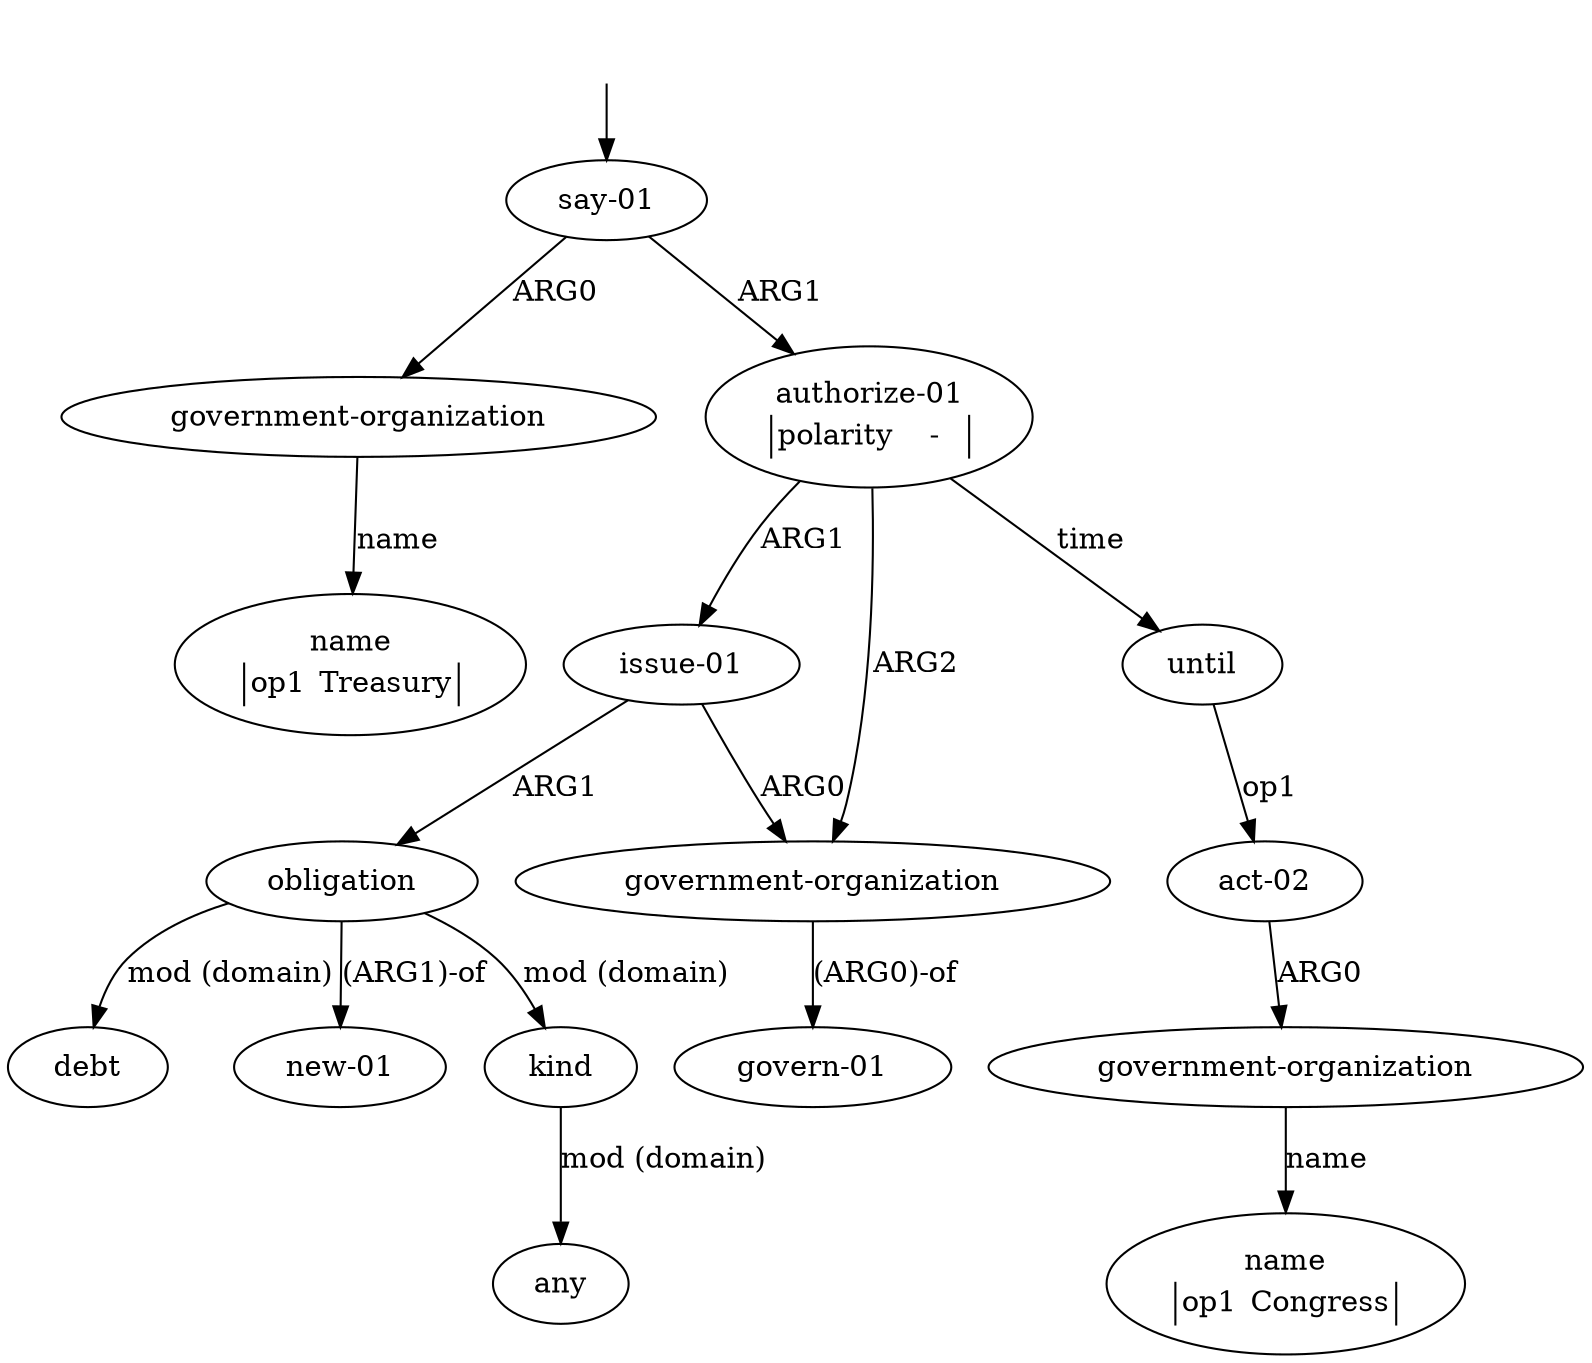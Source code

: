 digraph "20008002" {
  top [ style=invis ];
  top -> 0;
  0 [ label=<<table align="center" border="0" cellspacing="0"><tr><td colspan="2">say-01</td></tr></table>> ];
  1 [ label=<<table align="center" border="0" cellspacing="0"><tr><td colspan="2">government-organization</td></tr></table>> ];
  2 [ label=<<table align="center" border="0" cellspacing="0"><tr><td colspan="2">name</td></tr><tr><td sides="l" border="1" align="left">op1</td><td sides="r" border="1" align="left">Treasury</td></tr></table>> ];
  3 [ label=<<table align="center" border="0" cellspacing="0"><tr><td colspan="2">authorize-01</td></tr><tr><td sides="l" border="1" align="left">polarity</td><td sides="r" border="1" align="left">-</td></tr></table>> ];
  4 [ label=<<table align="center" border="0" cellspacing="0"><tr><td colspan="2">issue-01</td></tr></table>> ];
  5 [ label=<<table align="center" border="0" cellspacing="0"><tr><td colspan="2">obligation</td></tr></table>> ];
  6 [ label=<<table align="center" border="0" cellspacing="0"><tr><td colspan="2">debt</td></tr></table>> ];
  7 [ label=<<table align="center" border="0" cellspacing="0"><tr><td colspan="2">new-01</td></tr></table>> ];
  8 [ label=<<table align="center" border="0" cellspacing="0"><tr><td colspan="2">kind</td></tr></table>> ];
  9 [ label=<<table align="center" border="0" cellspacing="0"><tr><td colspan="2">any</td></tr></table>> ];
  10 [ label=<<table align="center" border="0" cellspacing="0"><tr><td colspan="2">government-organization</td></tr></table>> ];
  11 [ label=<<table align="center" border="0" cellspacing="0"><tr><td colspan="2">govern-01</td></tr></table>> ];
  12 [ label=<<table align="center" border="0" cellspacing="0"><tr><td colspan="2">until</td></tr></table>> ];
  13 [ label=<<table align="center" border="0" cellspacing="0"><tr><td colspan="2">act-02</td></tr></table>> ];
  14 [ label=<<table align="center" border="0" cellspacing="0"><tr><td colspan="2">government-organization</td></tr></table>> ];
  15 [ label=<<table align="center" border="0" cellspacing="0"><tr><td colspan="2">name</td></tr><tr><td sides="l" border="1" align="left">op1</td><td sides="r" border="1" align="left">Congress</td></tr></table>> ];
  5 -> 8 [ label="mod (domain)" ];
  1 -> 2 [ label="name" ];
  4 -> 5 [ label="ARG1" ];
  4 -> 10 [ label="ARG0" ];
  3 -> 4 [ label="ARG1" ];
  3 -> 10 [ label="ARG2" ];
  14 -> 15 [ label="name" ];
  3 -> 12 [ label="time" ];
  8 -> 9 [ label="mod (domain)" ];
  5 -> 7 [ label="(ARG1)-of" ];
  0 -> 3 [ label="ARG1" ];
  5 -> 6 [ label="mod (domain)" ];
  13 -> 14 [ label="ARG0" ];
  0 -> 1 [ label="ARG0" ];
  12 -> 13 [ label="op1" ];
  10 -> 11 [ label="(ARG0)-of" ];
}


